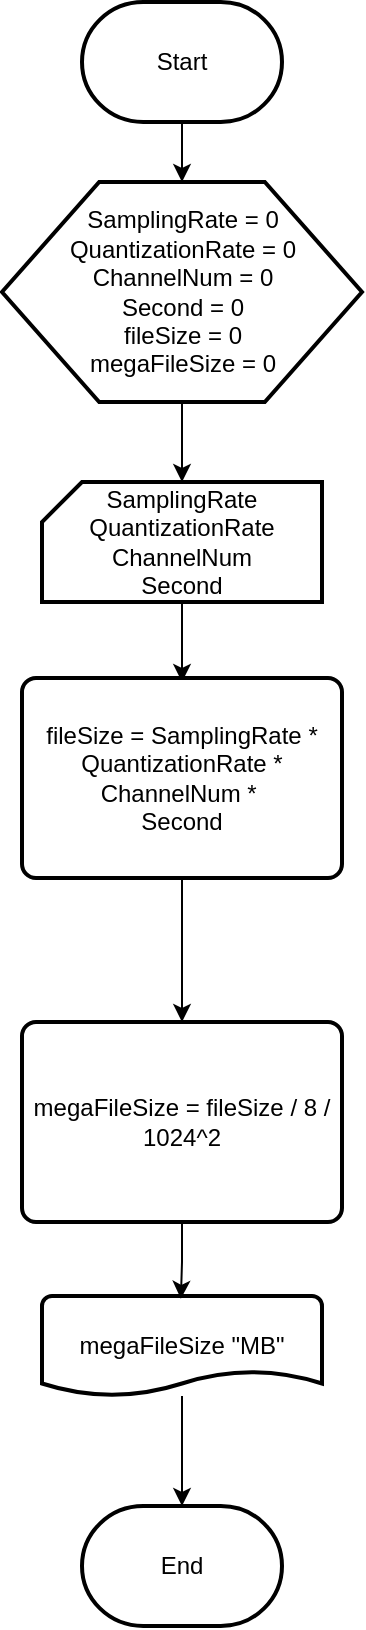 <mxfile version="12.0.2" type="device" pages="1"><diagram id="Pc599Xu5KH4CWp6fJcuE" name="페이지-1"><mxGraphModel dx="420" dy="1125" grid="1" gridSize="10" guides="1" tooltips="1" connect="1" arrows="1" fold="1" page="1" pageScale="1" pageWidth="650" pageHeight="600" math="0" shadow="0"><root><mxCell id="0"/><mxCell id="1" parent="0"/><mxCell id="t7NE8frAIOB3cTsYh2-P-11" value="" style="edgeStyle=orthogonalEdgeStyle;rounded=0;orthogonalLoop=1;jettySize=auto;html=1;fontColor=#000000;" parent="1" source="t7NE8frAIOB3cTsYh2-P-2" target="t7NE8frAIOB3cTsYh2-P-4" edge="1"><mxGeometry relative="1" as="geometry"/></mxCell><mxCell id="t7NE8frAIOB3cTsYh2-P-2" value="Start" style="strokeWidth=2;html=1;shape=mxgraph.flowchart.terminator;whiteSpace=wrap;" parent="1" vertex="1"><mxGeometry x="180" y="-30" width="100" height="60" as="geometry"/></mxCell><mxCell id="t7NE8frAIOB3cTsYh2-P-3" value="End" style="strokeWidth=2;html=1;shape=mxgraph.flowchart.terminator;whiteSpace=wrap;" parent="1" vertex="1"><mxGeometry x="180" y="722" width="100" height="60" as="geometry"/></mxCell><mxCell id="t7NE8frAIOB3cTsYh2-P-12" value="" style="edgeStyle=orthogonalEdgeStyle;rounded=0;orthogonalLoop=1;jettySize=auto;html=1;fontColor=#000000;" parent="1" source="t7NE8frAIOB3cTsYh2-P-4" target="t7NE8frAIOB3cTsYh2-P-5" edge="1"><mxGeometry relative="1" as="geometry"/></mxCell><mxCell id="t7NE8frAIOB3cTsYh2-P-4" value="SamplingRate = 0&lt;br&gt;QuantizationRate = 0&lt;br&gt;ChannelNum = 0&lt;br&gt;Second = 0&lt;br&gt;fileSize = 0&lt;br&gt;megaFileSize = 0" style="verticalLabelPosition=middle;verticalAlign=middle;html=1;strokeWidth=2;shape=hexagon;perimeter=hexagonPerimeter2;arcSize=6;size=0.27;labelPosition=center;align=center;" parent="1" vertex="1"><mxGeometry x="140" y="60" width="180" height="110" as="geometry"/></mxCell><mxCell id="t7NE8frAIOB3cTsYh2-P-13" value="" style="edgeStyle=orthogonalEdgeStyle;rounded=0;orthogonalLoop=1;jettySize=auto;html=1;fontColor=#000000;" parent="1" source="t7NE8frAIOB3cTsYh2-P-5" edge="1"><mxGeometry relative="1" as="geometry"><mxPoint x="230" y="310" as="targetPoint"/></mxGeometry></mxCell><mxCell id="t7NE8frAIOB3cTsYh2-P-5" value="&lt;span style=&quot;white-space: nowrap&quot;&gt;SamplingRate&lt;/span&gt;&lt;br style=&quot;white-space: nowrap&quot;&gt;&lt;span style=&quot;white-space: nowrap&quot;&gt;QuantizationRate&lt;/span&gt;&lt;br style=&quot;white-space: nowrap&quot;&gt;&lt;span style=&quot;white-space: nowrap&quot;&gt;ChannelNum&lt;/span&gt;&lt;br style=&quot;white-space: nowrap&quot;&gt;&lt;span style=&quot;white-space: nowrap&quot;&gt;Second&lt;/span&gt;" style="verticalLabelPosition=middle;verticalAlign=middle;html=1;strokeWidth=2;shape=card;whiteSpace=wrap;size=20;arcSize=12;labelPosition=center;align=center;fontColor=#000000;textDirection=ltr;" parent="1" vertex="1"><mxGeometry x="160" y="210" width="140" height="60" as="geometry"/></mxCell><mxCell id="t7NE8frAIOB3cTsYh2-P-26" value="" style="edgeStyle=orthogonalEdgeStyle;rounded=0;orthogonalLoop=1;jettySize=auto;html=1;fontColor=#000000;" parent="1" source="t7NE8frAIOB3cTsYh2-P-24" target="t7NE8frAIOB3cTsYh2-P-3" edge="1"><mxGeometry relative="1" as="geometry"/></mxCell><mxCell id="t7NE8frAIOB3cTsYh2-P-24" value="megaFileSize &quot;MB&quot;" style="strokeWidth=2;html=1;shape=mxgraph.flowchart.document2;whiteSpace=wrap;size=0.25;fontColor=#000000;" parent="1" vertex="1"><mxGeometry x="160" y="617" width="140" height="50" as="geometry"/></mxCell><mxCell id="WpFbDrZhtfaIQhBozkO1-3" style="edgeStyle=orthogonalEdgeStyle;rounded=0;orthogonalLoop=1;jettySize=auto;html=1;entryX=0.5;entryY=0;entryDx=0;entryDy=0;" edge="1" parent="1" source="WpFbDrZhtfaIQhBozkO1-1" target="WpFbDrZhtfaIQhBozkO1-2"><mxGeometry relative="1" as="geometry"/></mxCell><mxCell id="WpFbDrZhtfaIQhBozkO1-1" value="fileSize = SamplingRate * QuantizationRate *&lt;br&gt;ChannelNum *&amp;nbsp;&lt;br&gt;Second" style="rounded=1;whiteSpace=wrap;html=1;absoluteArcSize=1;arcSize=14;strokeWidth=2;" vertex="1" parent="1"><mxGeometry x="150" y="308" width="160" height="100" as="geometry"/></mxCell><mxCell id="WpFbDrZhtfaIQhBozkO1-4" style="edgeStyle=orthogonalEdgeStyle;rounded=0;orthogonalLoop=1;jettySize=auto;html=1;entryX=0.496;entryY=0.028;entryDx=0;entryDy=0;entryPerimeter=0;" edge="1" parent="1" source="WpFbDrZhtfaIQhBozkO1-2" target="t7NE8frAIOB3cTsYh2-P-24"><mxGeometry relative="1" as="geometry"/></mxCell><mxCell id="WpFbDrZhtfaIQhBozkO1-2" value="megaFileSize = fileSize / 8 / 1024^2" style="rounded=1;whiteSpace=wrap;html=1;absoluteArcSize=1;arcSize=14;strokeWidth=2;" vertex="1" parent="1"><mxGeometry x="150" y="480" width="160" height="100" as="geometry"/></mxCell></root></mxGraphModel></diagram></mxfile>